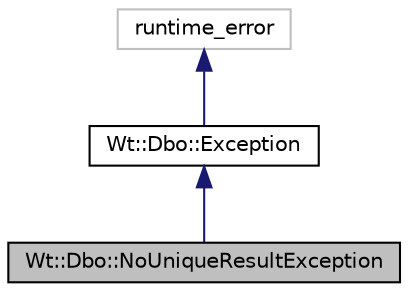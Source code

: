 digraph "Wt::Dbo::NoUniqueResultException"
{
 // LATEX_PDF_SIZE
  edge [fontname="Helvetica",fontsize="10",labelfontname="Helvetica",labelfontsize="10"];
  node [fontname="Helvetica",fontsize="10",shape=record];
  Node1 [label="Wt::Dbo::NoUniqueResultException",height=0.2,width=0.4,color="black", fillcolor="grey75", style="filled", fontcolor="black",tooltip="Exception thrown when a query unexpectedly finds a non-unique result."];
  Node2 -> Node1 [dir="back",color="midnightblue",fontsize="10",style="solid"];
  Node2 [label="Wt::Dbo::Exception",height=0.2,width=0.4,color="black", fillcolor="white", style="filled",URL="$classWt_1_1Dbo_1_1Exception.html",tooltip="Exception base class for Wt::Dbo."];
  Node3 -> Node2 [dir="back",color="midnightblue",fontsize="10",style="solid"];
  Node3 [label="runtime_error",height=0.2,width=0.4,color="grey75", fillcolor="white", style="filled",tooltip=" "];
}
